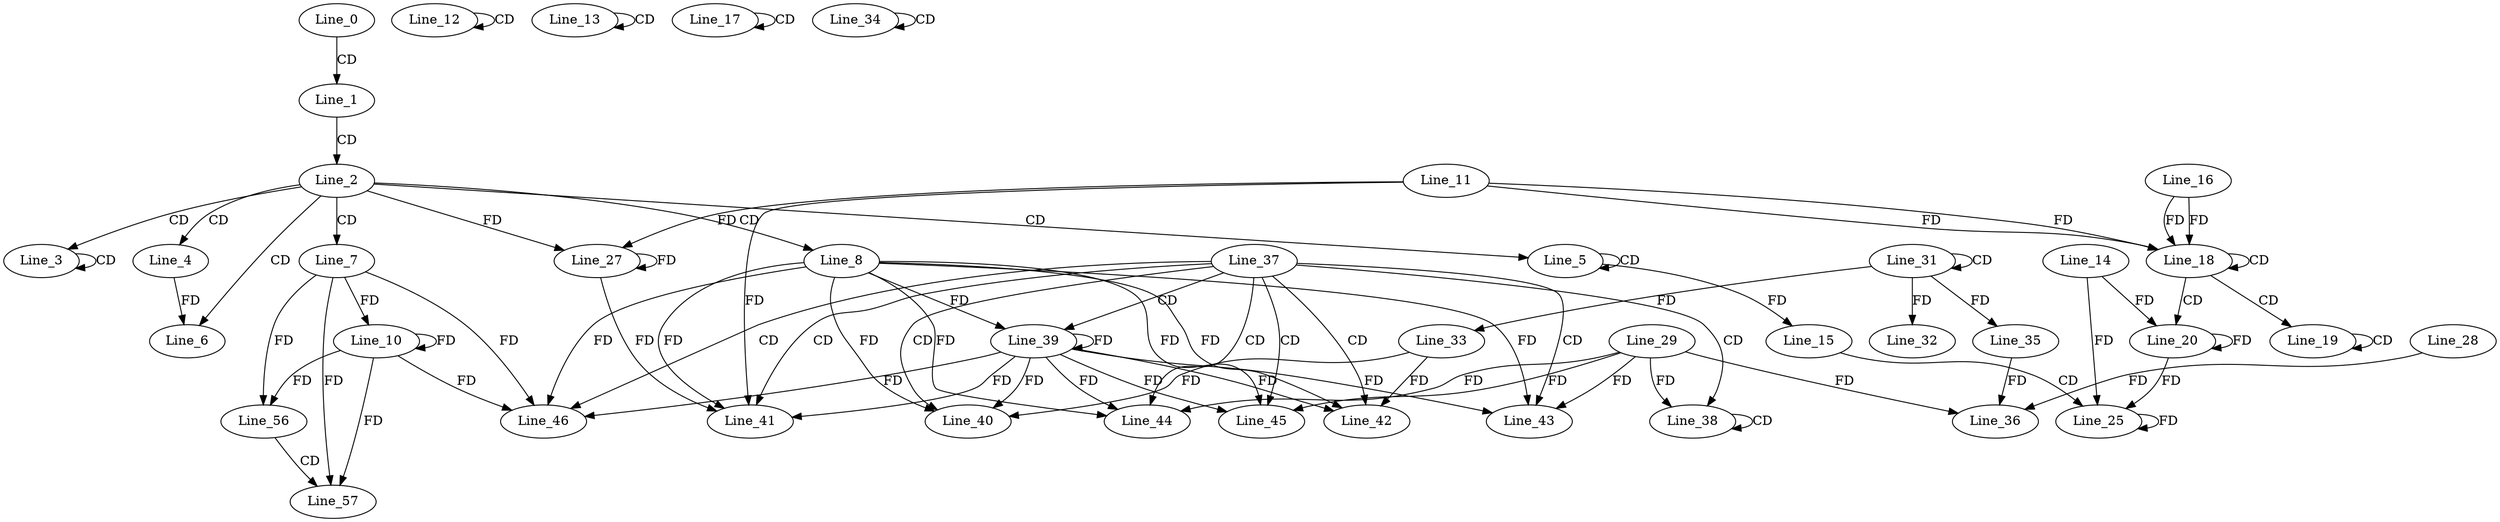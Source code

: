 digraph G {
  Line_0;
  Line_1;
  Line_2;
  Line_3;
  Line_3;
  Line_4;
  Line_5;
  Line_5;
  Line_6;
  Line_7;
  Line_8;
  Line_10;
  Line_12;
  Line_12;
  Line_13;
  Line_13;
  Line_15;
  Line_17;
  Line_17;
  Line_11;
  Line_18;
  Line_16;
  Line_18;
  Line_19;
  Line_19;
  Line_20;
  Line_14;
  Line_25;
  Line_27;
  Line_31;
  Line_31;
  Line_32;
  Line_33;
  Line_34;
  Line_34;
  Line_35;
  Line_28;
  Line_36;
  Line_35;
  Line_29;
  Line_37;
  Line_38;
  Line_38;
  Line_38;
  Line_38;
  Line_38;
  Line_39;
  Line_40;
  Line_33;
  Line_40;
  Line_41;
  Line_42;
  Line_42;
  Line_43;
  Line_43;
  Line_44;
  Line_44;
  Line_45;
  Line_45;
  Line_46;
  Line_56;
  Line_57;
  Line_0 -> Line_1 [ label="CD" ];
  Line_1 -> Line_2 [ label="CD" ];
  Line_2 -> Line_3 [ label="CD" ];
  Line_3 -> Line_3 [ label="CD" ];
  Line_2 -> Line_4 [ label="CD" ];
  Line_2 -> Line_5 [ label="CD" ];
  Line_5 -> Line_5 [ label="CD" ];
  Line_2 -> Line_6 [ label="CD" ];
  Line_4 -> Line_6 [ label="FD" ];
  Line_2 -> Line_7 [ label="CD" ];
  Line_2 -> Line_8 [ label="CD" ];
  Line_7 -> Line_10 [ label="FD" ];
  Line_10 -> Line_10 [ label="FD" ];
  Line_12 -> Line_12 [ label="CD" ];
  Line_13 -> Line_13 [ label="CD" ];
  Line_5 -> Line_15 [ label="FD" ];
  Line_17 -> Line_17 [ label="CD" ];
  Line_11 -> Line_18 [ label="FD" ];
  Line_16 -> Line_18 [ label="FD" ];
  Line_18 -> Line_18 [ label="CD" ];
  Line_11 -> Line_18 [ label="FD" ];
  Line_16 -> Line_18 [ label="FD" ];
  Line_18 -> Line_19 [ label="CD" ];
  Line_19 -> Line_19 [ label="CD" ];
  Line_18 -> Line_20 [ label="CD" ];
  Line_14 -> Line_20 [ label="FD" ];
  Line_20 -> Line_20 [ label="FD" ];
  Line_15 -> Line_25 [ label="CD" ];
  Line_14 -> Line_25 [ label="FD" ];
  Line_20 -> Line_25 [ label="FD" ];
  Line_25 -> Line_25 [ label="FD" ];
  Line_11 -> Line_27 [ label="FD" ];
  Line_27 -> Line_27 [ label="FD" ];
  Line_2 -> Line_27 [ label="FD" ];
  Line_31 -> Line_31 [ label="CD" ];
  Line_31 -> Line_32 [ label="FD" ];
  Line_31 -> Line_33 [ label="FD" ];
  Line_34 -> Line_34 [ label="CD" ];
  Line_31 -> Line_35 [ label="FD" ];
  Line_28 -> Line_36 [ label="FD" ];
  Line_35 -> Line_36 [ label="FD" ];
  Line_29 -> Line_36 [ label="FD" ];
  Line_37 -> Line_38 [ label="CD" ];
  Line_38 -> Line_38 [ label="CD" ];
  Line_29 -> Line_38 [ label="FD" ];
  Line_37 -> Line_39 [ label="CD" ];
  Line_8 -> Line_39 [ label="FD" ];
  Line_39 -> Line_39 [ label="FD" ];
  Line_37 -> Line_40 [ label="CD" ];
  Line_8 -> Line_40 [ label="FD" ];
  Line_39 -> Line_40 [ label="FD" ];
  Line_33 -> Line_40 [ label="FD" ];
  Line_37 -> Line_41 [ label="CD" ];
  Line_8 -> Line_41 [ label="FD" ];
  Line_39 -> Line_41 [ label="FD" ];
  Line_11 -> Line_41 [ label="FD" ];
  Line_27 -> Line_41 [ label="FD" ];
  Line_37 -> Line_42 [ label="CD" ];
  Line_8 -> Line_42 [ label="FD" ];
  Line_39 -> Line_42 [ label="FD" ];
  Line_33 -> Line_42 [ label="FD" ];
  Line_37 -> Line_43 [ label="CD" ];
  Line_8 -> Line_43 [ label="FD" ];
  Line_39 -> Line_43 [ label="FD" ];
  Line_29 -> Line_43 [ label="FD" ];
  Line_37 -> Line_44 [ label="CD" ];
  Line_8 -> Line_44 [ label="FD" ];
  Line_39 -> Line_44 [ label="FD" ];
  Line_29 -> Line_44 [ label="FD" ];
  Line_37 -> Line_45 [ label="CD" ];
  Line_8 -> Line_45 [ label="FD" ];
  Line_39 -> Line_45 [ label="FD" ];
  Line_29 -> Line_45 [ label="FD" ];
  Line_37 -> Line_46 [ label="CD" ];
  Line_7 -> Line_46 [ label="FD" ];
  Line_10 -> Line_46 [ label="FD" ];
  Line_8 -> Line_46 [ label="FD" ];
  Line_39 -> Line_46 [ label="FD" ];
  Line_7 -> Line_56 [ label="FD" ];
  Line_10 -> Line_56 [ label="FD" ];
  Line_56 -> Line_57 [ label="CD" ];
  Line_7 -> Line_57 [ label="FD" ];
  Line_10 -> Line_57 [ label="FD" ];
}
